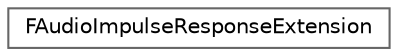 digraph "Graphical Class Hierarchy"
{
 // INTERACTIVE_SVG=YES
 // LATEX_PDF_SIZE
  bgcolor="transparent";
  edge [fontname=Helvetica,fontsize=10,labelfontname=Helvetica,labelfontsize=10];
  node [fontname=Helvetica,fontsize=10,shape=box,height=0.2,width=0.4];
  rankdir="LR";
  Node0 [id="Node000000",label="FAudioImpulseResponseExtension",height=0.2,width=0.4,color="grey40", fillcolor="white", style="filled",URL="$d7/d38/classFAudioImpulseResponseExtension.html",tooltip=" "];
}

